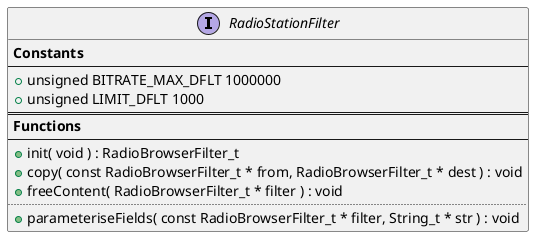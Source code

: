 @startuml
'https://plantuml.com/class-diagram

interface RadioStationFilter {
    <b>Constants</b>
    ----
    + unsigned BITRATE_MAX_DFLT 1000000
    + unsigned LIMIT_DFLT 1000
    ====
    <b>Functions</b>
    ----
    + init( void ) : RadioBrowserFilter_t
    + copy( const RadioBrowserFilter_t * from, RadioBrowserFilter_t * dest ) : void
    + freeContent( RadioBrowserFilter_t * filter ) : void
    ....
    + parameteriseFields( const RadioBrowserFilter_t * filter, String_t * str ) : void
}

@enduml